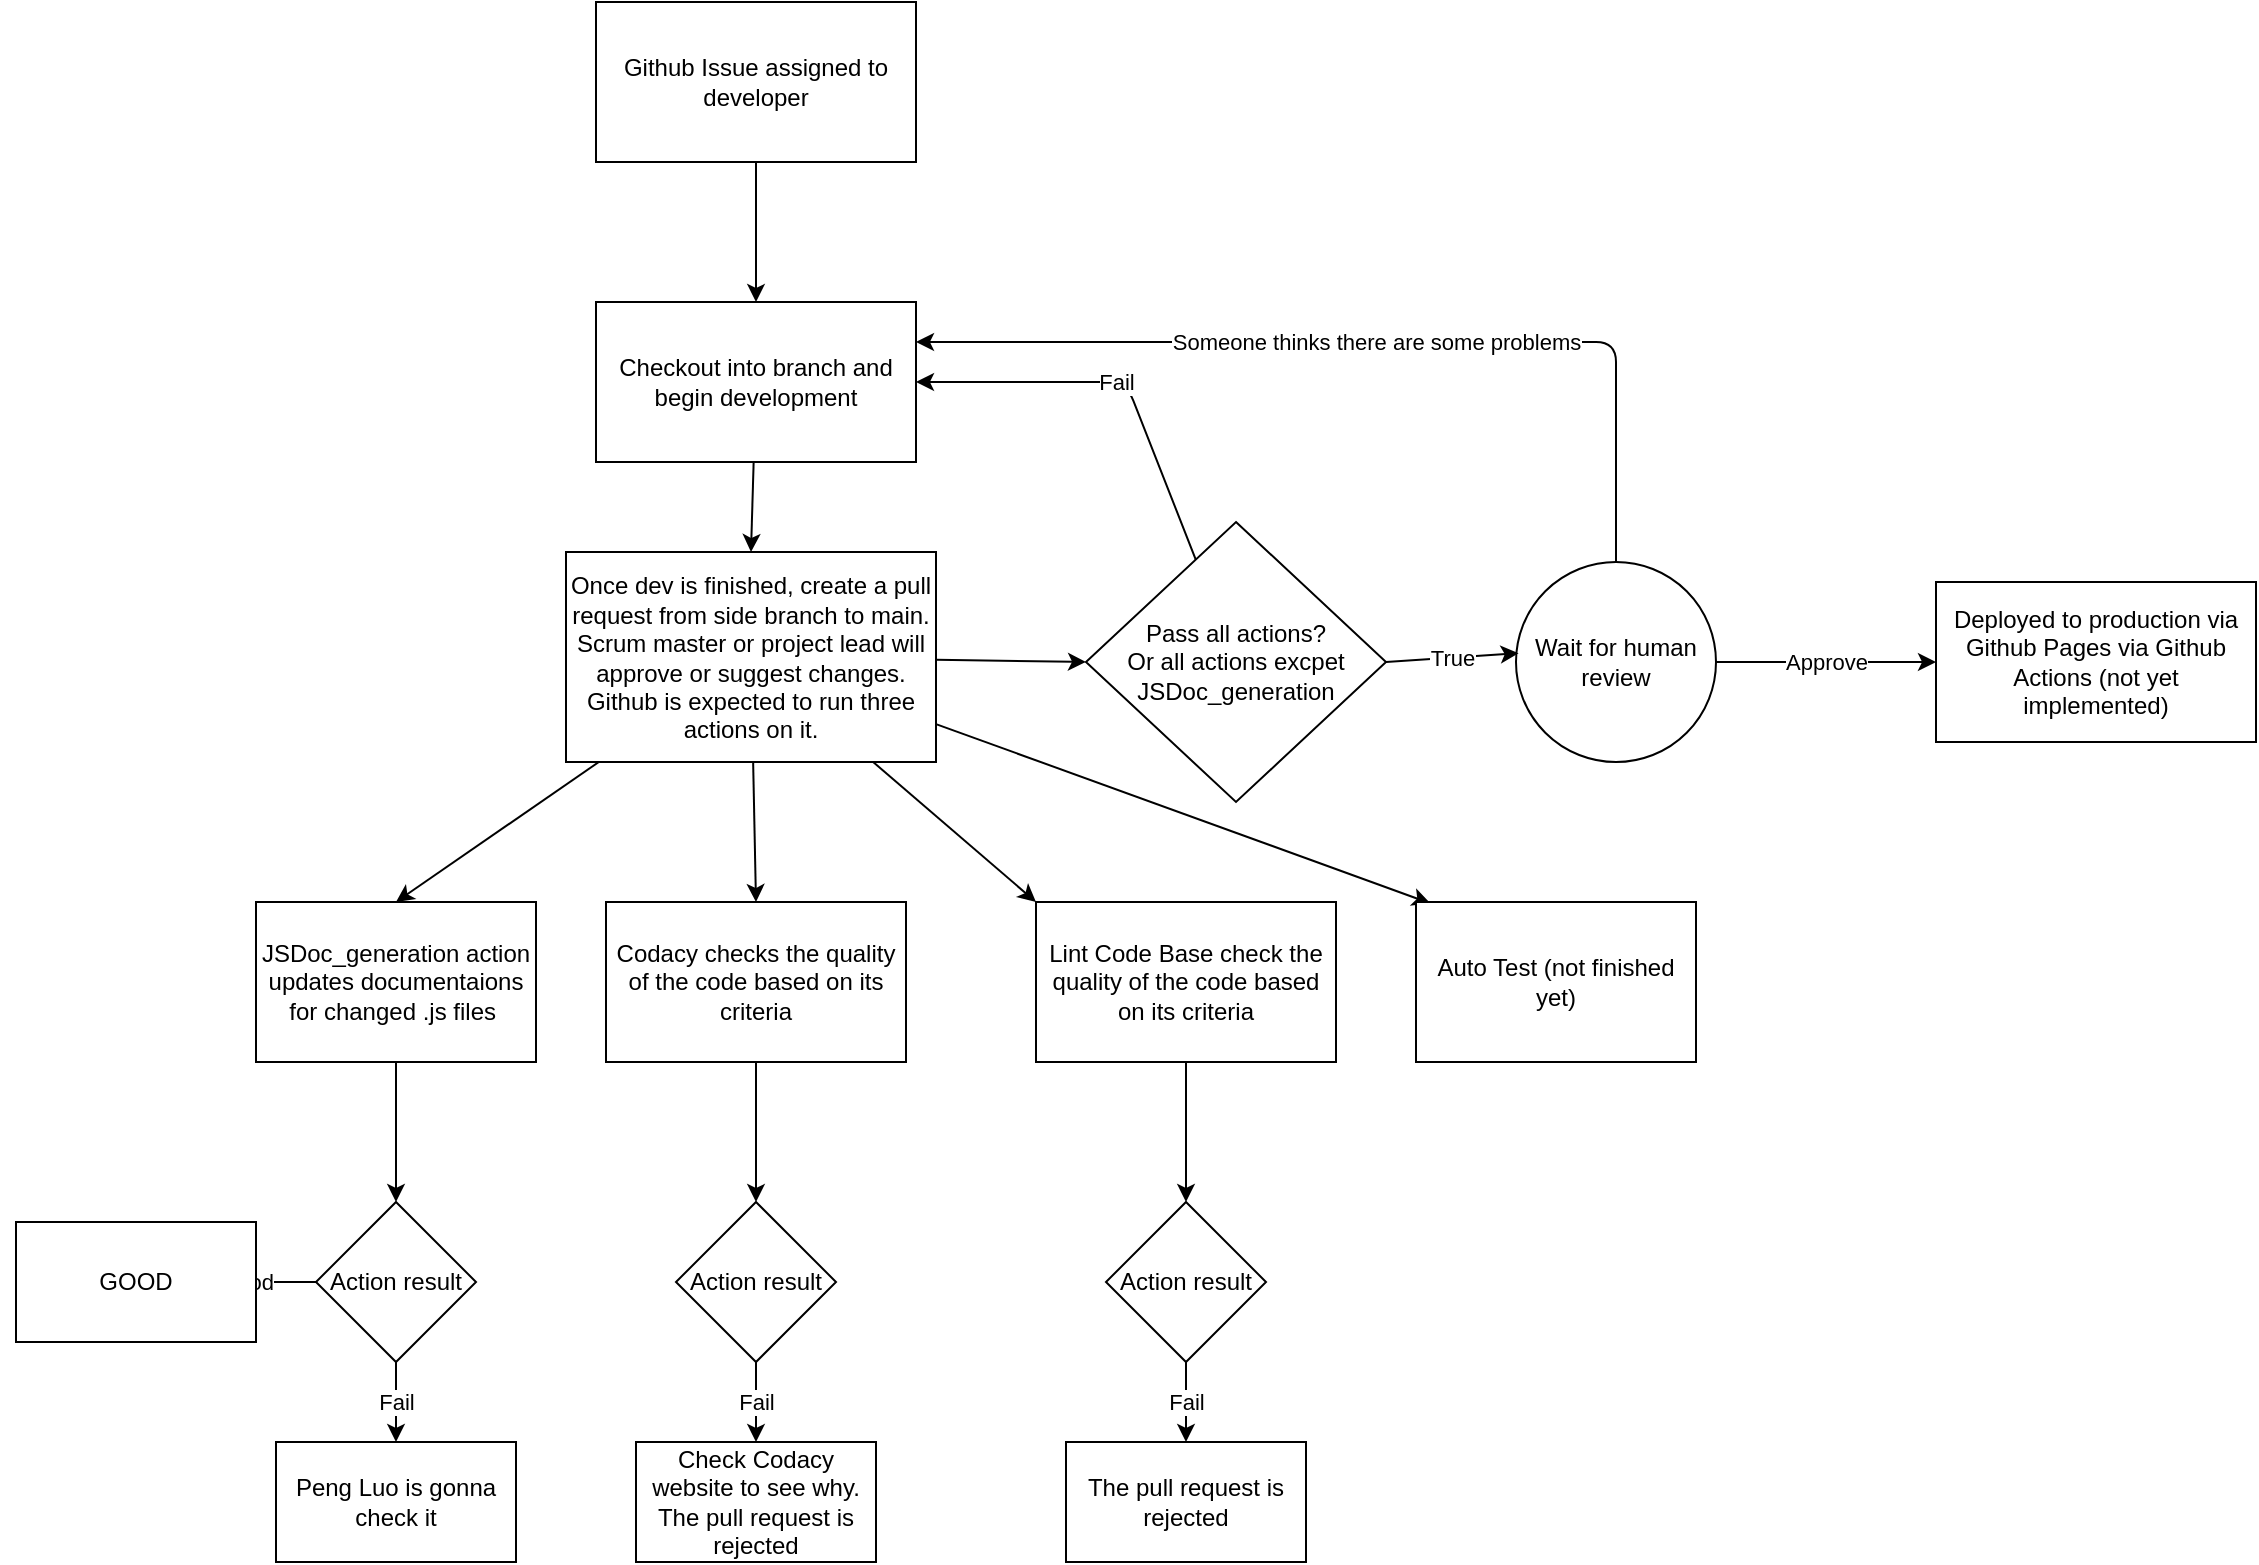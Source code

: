 <mxfile>
    <diagram id="2wXrO1r_prPa_qdyLRc1" name="Page-1">
        <mxGraphModel dx="1530" dy="477" grid="1" gridSize="10" guides="1" tooltips="1" connect="1" arrows="1" fold="1" page="1" pageScale="1" pageWidth="850" pageHeight="1100" math="0" shadow="0">
            <root>
                <mxCell id="0"/>
                <mxCell id="1" parent="0"/>
                <mxCell id="9" style="edgeStyle=none;html=1;entryX=0.5;entryY=0;entryDx=0;entryDy=0;" parent="1" source="2" target="10" edge="1">
                    <mxGeometry relative="1" as="geometry">
                        <mxPoint x="330" y="390" as="targetPoint"/>
                    </mxGeometry>
                </mxCell>
                <mxCell id="2" value="Github Issue assigned to developer" style="whiteSpace=wrap;html=1;" parent="1" vertex="1">
                    <mxGeometry x="250" y="230" width="160" height="80" as="geometry"/>
                </mxCell>
                <mxCell id="12" style="edgeStyle=none;html=1;entryX=0.5;entryY=0;entryDx=0;entryDy=0;" parent="1" source="10" target="11" edge="1">
                    <mxGeometry relative="1" as="geometry"/>
                </mxCell>
                <mxCell id="10" value="Checkout into branch and begin development" style="whiteSpace=wrap;html=1;" parent="1" vertex="1">
                    <mxGeometry x="250" y="380" width="160" height="80" as="geometry"/>
                </mxCell>
                <mxCell id="19" style="edgeStyle=none;html=1;entryX=0;entryY=0.5;entryDx=0;entryDy=0;" parent="1" source="11" target="17" edge="1">
                    <mxGeometry relative="1" as="geometry"/>
                </mxCell>
                <mxCell id="35" style="edgeStyle=none;html=1;entryX=0.5;entryY=0;entryDx=0;entryDy=0;" edge="1" parent="1" source="11" target="34">
                    <mxGeometry relative="1" as="geometry"/>
                </mxCell>
                <mxCell id="37" style="edgeStyle=none;html=1;entryX=0.5;entryY=0;entryDx=0;entryDy=0;" edge="1" parent="1" source="11" target="36">
                    <mxGeometry relative="1" as="geometry"/>
                </mxCell>
                <mxCell id="49" style="edgeStyle=none;html=1;entryX=0;entryY=0;entryDx=0;entryDy=0;" edge="1" parent="1" source="11" target="48">
                    <mxGeometry relative="1" as="geometry"/>
                </mxCell>
                <mxCell id="58" style="edgeStyle=none;html=1;entryX=0.051;entryY=0.008;entryDx=0;entryDy=0;entryPerimeter=0;" edge="1" parent="1" source="11" target="57">
                    <mxGeometry relative="1" as="geometry"/>
                </mxCell>
                <mxCell id="11" value="Once dev is finished, create a pull request from side branch to main. Scrum master or project lead will approve or suggest changes. Github is expected to run three actions on it." style="whiteSpace=wrap;html=1;" parent="1" vertex="1">
                    <mxGeometry x="235" y="505" width="185" height="105" as="geometry"/>
                </mxCell>
                <mxCell id="56" value="Someone thinks there are some problems" style="edgeStyle=none;html=1;entryX=1;entryY=0.25;entryDx=0;entryDy=0;" edge="1" parent="1" source="13" target="10">
                    <mxGeometry relative="1" as="geometry">
                        <mxPoint x="510" y="430" as="targetPoint"/>
                        <Array as="points">
                            <mxPoint x="760" y="400"/>
                            <mxPoint x="510" y="400"/>
                        </Array>
                    </mxGeometry>
                </mxCell>
                <mxCell id="60" value="Approve" style="edgeStyle=none;html=1;entryX=0;entryY=0.5;entryDx=0;entryDy=0;" edge="1" parent="1" source="13" target="32">
                    <mxGeometry relative="1" as="geometry"/>
                </mxCell>
                <mxCell id="13" value="Wait for human review" style="ellipse;whiteSpace=wrap;html=1;" parent="1" vertex="1">
                    <mxGeometry x="710" y="510" width="100" height="100" as="geometry"/>
                </mxCell>
                <mxCell id="21" value="True" style="edgeStyle=none;html=1;entryX=0.013;entryY=0.456;entryDx=0;entryDy=0;entryPerimeter=0;exitX=1;exitY=0.5;exitDx=0;exitDy=0;" parent="1" source="17" target="13" edge="1">
                    <mxGeometry relative="1" as="geometry">
                        <mxPoint x="650" y="556" as="sourcePoint"/>
                    </mxGeometry>
                </mxCell>
                <mxCell id="55" value="Fail" style="edgeStyle=none;html=1;entryX=1;entryY=0.5;entryDx=0;entryDy=0;" edge="1" parent="1" source="17" target="10">
                    <mxGeometry relative="1" as="geometry">
                        <mxPoint x="515" y="420" as="targetPoint"/>
                        <Array as="points">
                            <mxPoint x="515" y="420"/>
                        </Array>
                    </mxGeometry>
                </mxCell>
                <mxCell id="17" value="Pass all actions?&lt;br&gt;Or all actions excpet JSDoc_generation" style="rhombus;whiteSpace=wrap;html=1;" parent="1" vertex="1">
                    <mxGeometry x="495" y="490" width="150" height="140" as="geometry"/>
                </mxCell>
                <mxCell id="32" value="Deployed to production via Github Pages via Github Actions (not yet implemented)" style="whiteSpace=wrap;html=1;" parent="1" vertex="1">
                    <mxGeometry x="920" y="520" width="160" height="80" as="geometry"/>
                </mxCell>
                <mxCell id="39" style="edgeStyle=none;html=1;entryX=0.5;entryY=0;entryDx=0;entryDy=0;" edge="1" parent="1" source="34" target="38">
                    <mxGeometry relative="1" as="geometry"/>
                </mxCell>
                <mxCell id="34" value="JSDoc_generation action updates documentaions for changed .js files&amp;nbsp;" style="rounded=0;whiteSpace=wrap;html=1;" vertex="1" parent="1">
                    <mxGeometry x="80" y="680" width="140" height="80" as="geometry"/>
                </mxCell>
                <mxCell id="43" style="edgeStyle=none;html=1;entryX=0.5;entryY=0;entryDx=0;entryDy=0;" edge="1" parent="1" source="36" target="42">
                    <mxGeometry relative="1" as="geometry"/>
                </mxCell>
                <mxCell id="36" value="Codacy checks the quality of the code based on its criteria" style="rounded=0;whiteSpace=wrap;html=1;" vertex="1" parent="1">
                    <mxGeometry x="255" y="680" width="150" height="80" as="geometry"/>
                </mxCell>
                <mxCell id="41" value="Fail" style="edgeStyle=none;html=1;entryX=0.5;entryY=0;entryDx=0;entryDy=0;" edge="1" parent="1" source="38" target="40">
                    <mxGeometry relative="1" as="geometry"/>
                </mxCell>
                <mxCell id="47" value="Good" style="edgeStyle=none;html=1;exitX=1;exitY=0.5;exitDx=0;exitDy=0;entryX=0;entryY=0.5;entryDx=0;entryDy=0;" edge="1" parent="1" source="38" target="46">
                    <mxGeometry relative="1" as="geometry"/>
                </mxCell>
                <mxCell id="38" value="Action result" style="rhombus;whiteSpace=wrap;html=1;" vertex="1" parent="1">
                    <mxGeometry x="110" y="830" width="80" height="80" as="geometry"/>
                </mxCell>
                <mxCell id="40" value="Peng Luo is gonna check it" style="rounded=0;whiteSpace=wrap;html=1;" vertex="1" parent="1">
                    <mxGeometry x="90" y="950" width="120" height="60" as="geometry"/>
                </mxCell>
                <mxCell id="45" value="Fail" style="edgeStyle=none;html=1;entryX=0.5;entryY=0;entryDx=0;entryDy=0;" edge="1" parent="1" source="42" target="44">
                    <mxGeometry relative="1" as="geometry"/>
                </mxCell>
                <mxCell id="42" value="&lt;span&gt;Action result&lt;/span&gt;" style="rhombus;whiteSpace=wrap;html=1;" vertex="1" parent="1">
                    <mxGeometry x="290" y="830" width="80" height="80" as="geometry"/>
                </mxCell>
                <mxCell id="44" value="Check Codacy website to see why. The pull request is rejected" style="rounded=0;whiteSpace=wrap;html=1;" vertex="1" parent="1">
                    <mxGeometry x="270" y="950" width="120" height="60" as="geometry"/>
                </mxCell>
                <mxCell id="46" value="GOOD" style="rounded=0;whiteSpace=wrap;html=1;" vertex="1" parent="1">
                    <mxGeometry x="-40" y="840" width="120" height="60" as="geometry"/>
                </mxCell>
                <mxCell id="52" style="edgeStyle=none;html=1;entryX=0.5;entryY=0;entryDx=0;entryDy=0;" edge="1" parent="1" source="48" target="51">
                    <mxGeometry relative="1" as="geometry"/>
                </mxCell>
                <mxCell id="48" value="Lint Code Base check the quality of the code based on its criteria" style="rounded=0;whiteSpace=wrap;html=1;" vertex="1" parent="1">
                    <mxGeometry x="470" y="680" width="150" height="80" as="geometry"/>
                </mxCell>
                <mxCell id="54" value="Fail" style="edgeStyle=none;html=1;entryX=0.5;entryY=0;entryDx=0;entryDy=0;" edge="1" parent="1" source="51" target="53">
                    <mxGeometry relative="1" as="geometry"/>
                </mxCell>
                <mxCell id="51" value="&lt;span&gt;Action result&lt;/span&gt;" style="rhombus;whiteSpace=wrap;html=1;" vertex="1" parent="1">
                    <mxGeometry x="505" y="830" width="80" height="80" as="geometry"/>
                </mxCell>
                <mxCell id="53" value="The pull request is rejected" style="rounded=0;whiteSpace=wrap;html=1;" vertex="1" parent="1">
                    <mxGeometry x="485" y="950" width="120" height="60" as="geometry"/>
                </mxCell>
                <mxCell id="57" value="Auto Test (not finished yet)" style="rounded=0;whiteSpace=wrap;html=1;" vertex="1" parent="1">
                    <mxGeometry x="660" y="680" width="140" height="80" as="geometry"/>
                </mxCell>
            </root>
        </mxGraphModel>
    </diagram>
</mxfile>
